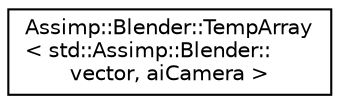 digraph "Graphical Class Hierarchy"
{
  edge [fontname="Helvetica",fontsize="10",labelfontname="Helvetica",labelfontsize="10"];
  node [fontname="Helvetica",fontsize="10",shape=record];
  rankdir="LR";
  Node1 [label="Assimp::Blender::TempArray\l\< std::Assimp::Blender::\lvector, aiCamera \>",height=0.2,width=0.4,color="black", fillcolor="white", style="filled",URL="$struct_assimp_1_1_blender_1_1_temp_array.html"];
}
